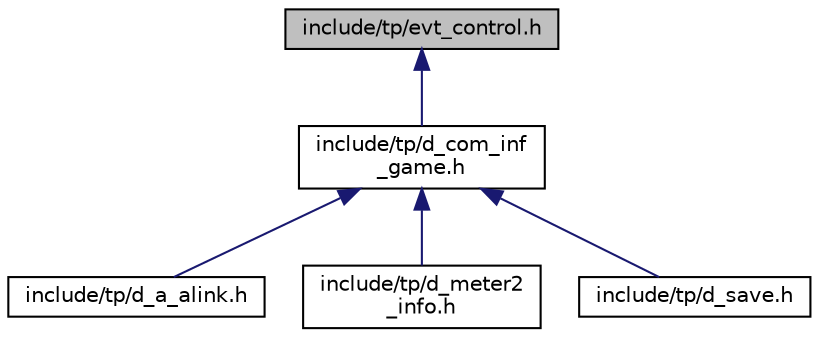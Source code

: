 digraph "include/tp/evt_control.h"
{
 // LATEX_PDF_SIZE
  edge [fontname="Helvetica",fontsize="10",labelfontname="Helvetica",labelfontsize="10"];
  node [fontname="Helvetica",fontsize="10",shape=record];
  Node1 [label="include/tp/evt_control.h",height=0.2,width=0.4,color="black", fillcolor="grey75", style="filled", fontcolor="black",tooltip="Holds members event & cutscene control field."];
  Node1 -> Node2 [dir="back",color="midnightblue",fontsize="10",style="solid",fontname="Helvetica"];
  Node2 [label="include/tp/d_com_inf\l_game.h",height=0.2,width=0.4,color="black", fillcolor="white", style="filled",URL="$dd/de1/d__com__inf__game_8h.html",tooltip="Holds general game information."];
  Node2 -> Node3 [dir="back",color="midnightblue",fontsize="10",style="solid",fontname="Helvetica"];
  Node3 [label="include/tp/d_a_alink.h",height=0.2,width=0.4,color="black", fillcolor="white", style="filled",URL="$d4/d29/d__a__alink_8h.html",tooltip="Holds definitions about the d_a_alink field."];
  Node2 -> Node4 [dir="back",color="midnightblue",fontsize="10",style="solid",fontname="Helvetica"];
  Node4 [label="include/tp/d_meter2\l_info.h",height=0.2,width=0.4,color="black", fillcolor="white", style="filled",URL="$d1/d31/d__meter2__info_8h.html",tooltip="Holds the pointers to button transparancy values (possibly more)"];
  Node2 -> Node5 [dir="back",color="midnightblue",fontsize="10",style="solid",fontname="Helvetica"];
  Node5 [label="include/tp/d_save.h",height=0.2,width=0.4,color="black", fillcolor="white", style="filled",URL="$dd/dba/d__save_8h.html",tooltip="Holds symbols of the d_save field."];
}
